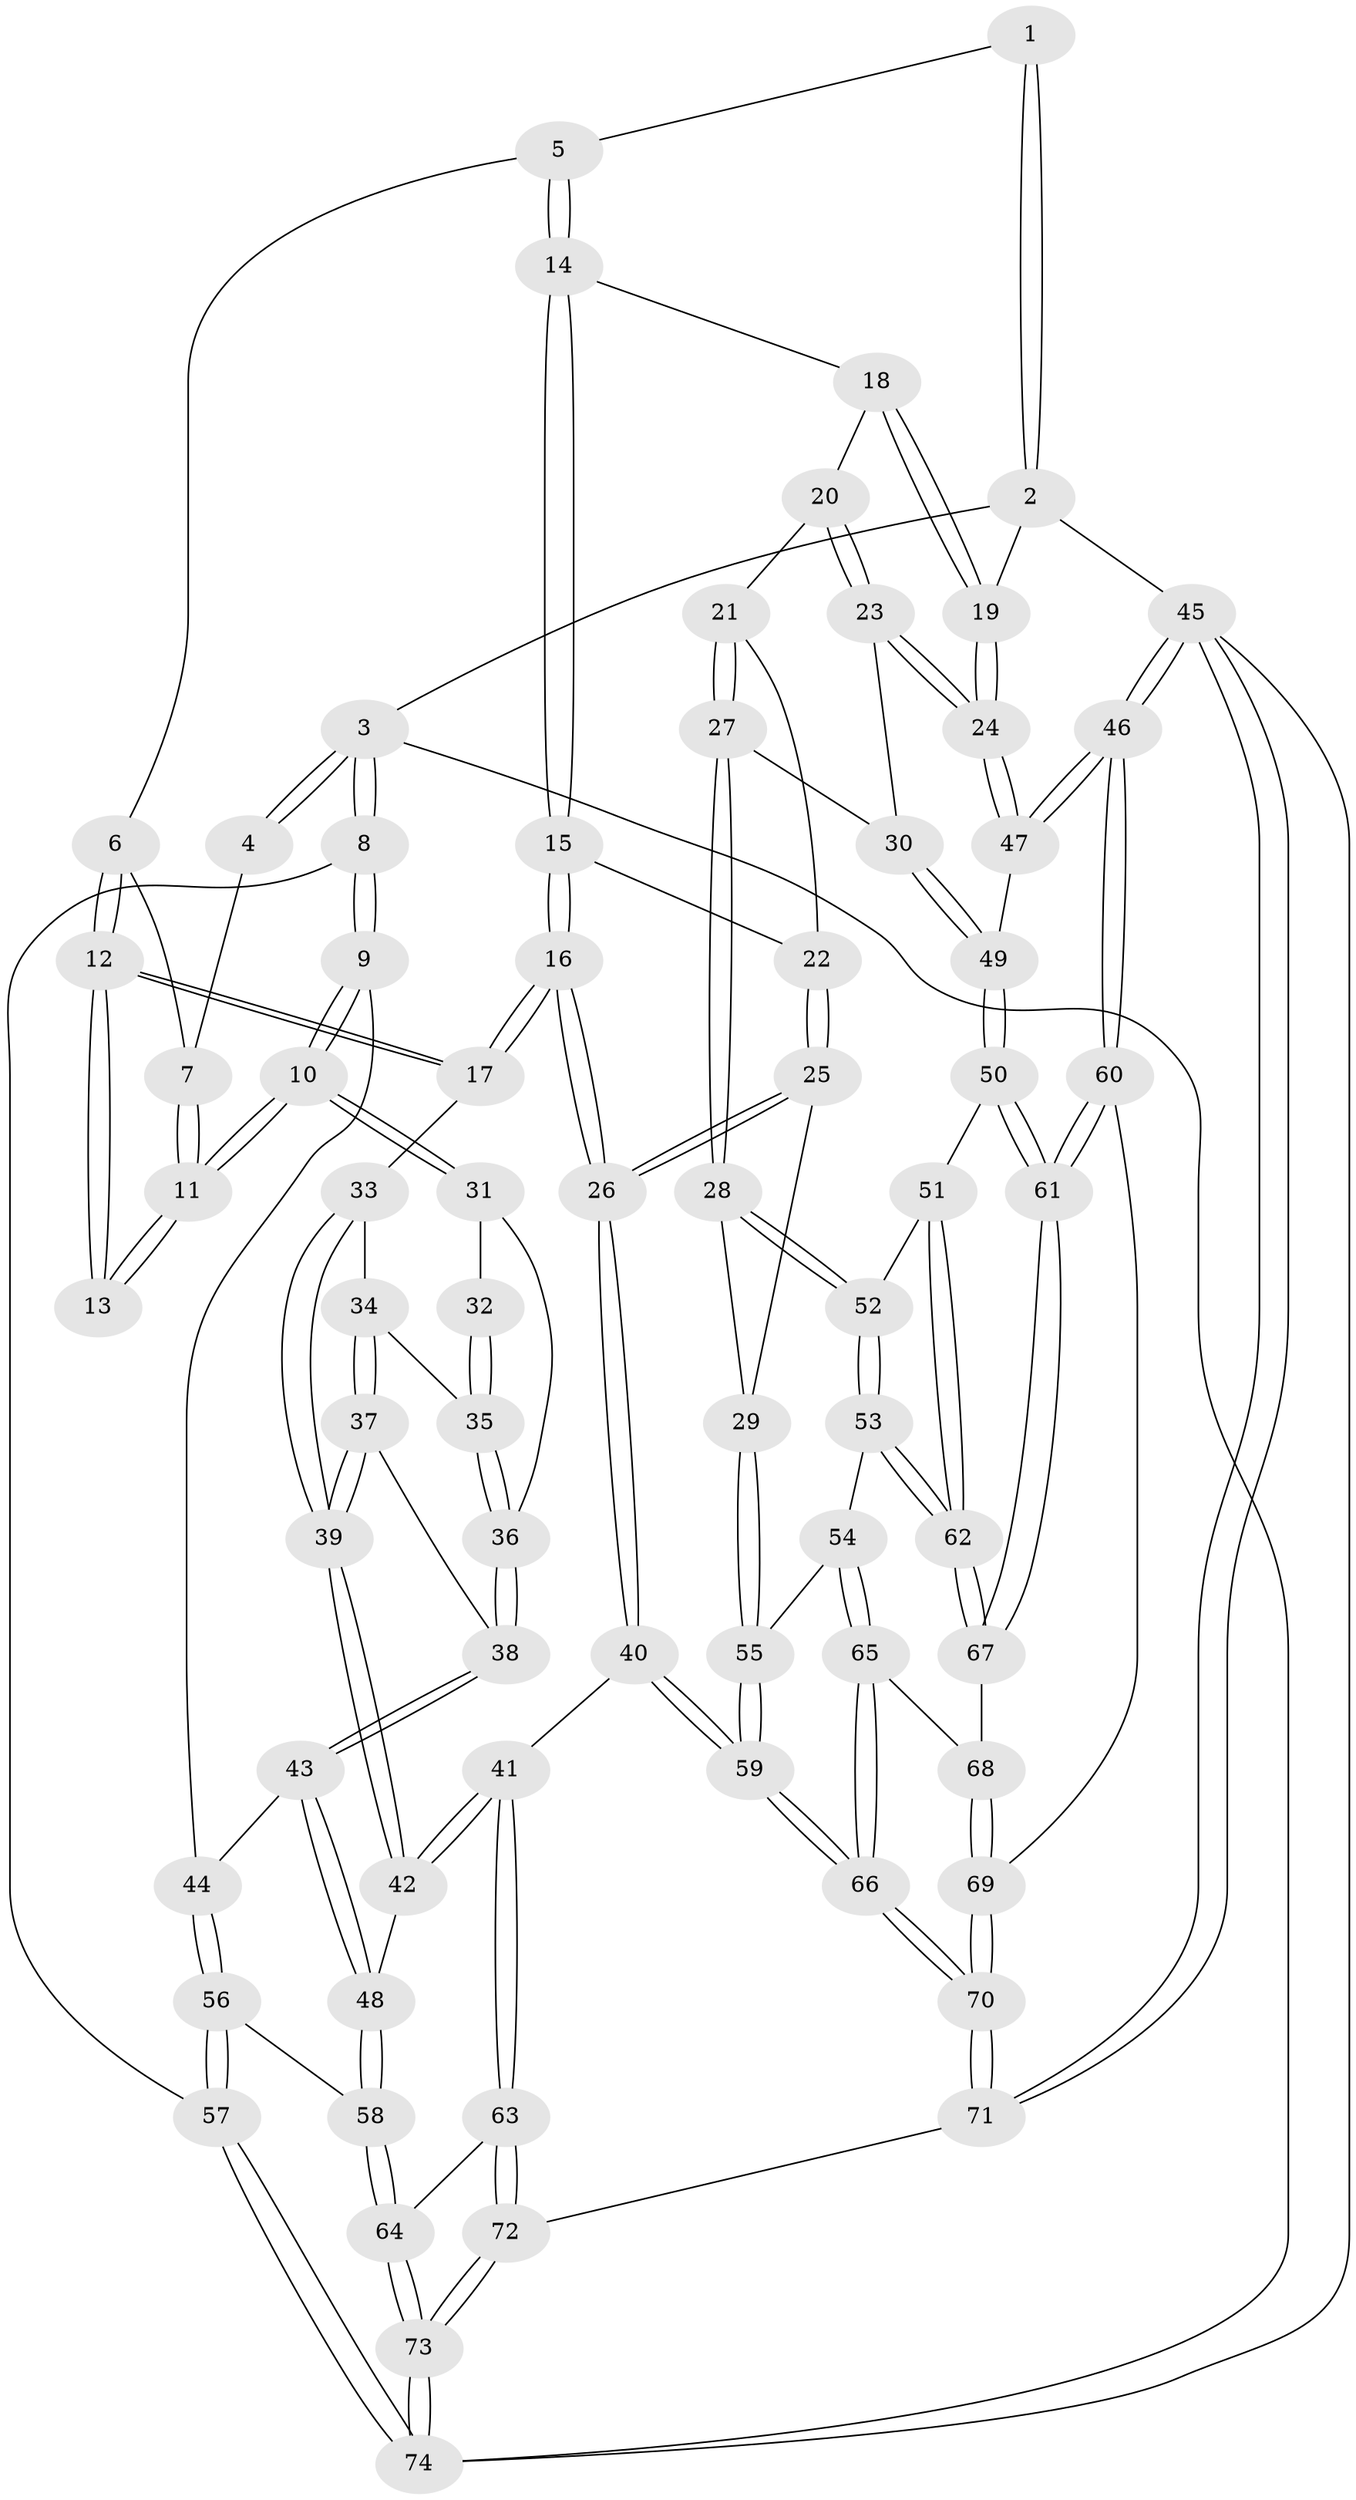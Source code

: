 // Generated by graph-tools (version 1.1) at 2025/38/03/09/25 02:38:48]
// undirected, 74 vertices, 182 edges
graph export_dot {
graph [start="1"]
  node [color=gray90,style=filled];
  1 [pos="+0.5129097835679514+0"];
  2 [pos="+1+0"];
  3 [pos="+0+0"];
  4 [pos="+0.27863328448354097+0"];
  5 [pos="+0.6010582114530157+0.20435692221282092"];
  6 [pos="+0.4603068297167864+0.26812888011204083"];
  7 [pos="+0.24959751756190904+0.12549287737555612"];
  8 [pos="+0+0.3721039407443203"];
  9 [pos="+0+0.3830371253458302"];
  10 [pos="+0.00559536962974087+0.36485374987048474"];
  11 [pos="+0.1874392646391422+0.26254339773685187"];
  12 [pos="+0.3837537342045074+0.39318672635981194"];
  13 [pos="+0.3374542247372433+0.3799570089667165"];
  14 [pos="+0.6083619256226941+0.21022898027879675"];
  15 [pos="+0.5683404775597123+0.38139765016198224"];
  16 [pos="+0.4783383456163294+0.47978303947798107"];
  17 [pos="+0.4302593237278973+0.4594767445992697"];
  18 [pos="+0.7515427090802418+0.24870274653599173"];
  19 [pos="+1+0"];
  20 [pos="+0.7708029006662545+0.3424136307195777"];
  21 [pos="+0.6619590673462313+0.42955145635616393"];
  22 [pos="+0.6515687918215145+0.43111437854598766"];
  23 [pos="+0.8468840712128993+0.46041109109733336"];
  24 [pos="+1+0.341693645887949"];
  25 [pos="+0.5523614150790345+0.5725040319599354"];
  26 [pos="+0.5436106621588674+0.571951382015166"];
  27 [pos="+0.721398659244935+0.5725173196021694"];
  28 [pos="+0.6993587418926628+0.5872444752877688"];
  29 [pos="+0.5921014107534401+0.5843407708057744"];
  30 [pos="+0.8255888733684476+0.5329448449667629"];
  31 [pos="+0.1580941736924034+0.48031827853007525"];
  32 [pos="+0.2990585841536761+0.4272514964760189"];
  33 [pos="+0.3671430984497172+0.5244952732580542"];
  34 [pos="+0.28606684395556436+0.5323091516906687"];
  35 [pos="+0.2553921597969193+0.5163830020018902"];
  36 [pos="+0.2003410273978051+0.5244497167413625"];
  37 [pos="+0.28712275141039006+0.5946099618980336"];
  38 [pos="+0.19889120736455276+0.5811804186979457"];
  39 [pos="+0.3404903949914117+0.6683145899873514"];
  40 [pos="+0.44236122209974876+0.7287321228948166"];
  41 [pos="+0.4017434428890964+0.7260826916024348"];
  42 [pos="+0.34208056968223277+0.6784533326634846"];
  43 [pos="+0.18832835490282346+0.6110313736927279"];
  44 [pos="+0.07767023853535139+0.6266615369444426"];
  45 [pos="+1+1"];
  46 [pos="+1+1"];
  47 [pos="+1+0.4443592633998421"];
  48 [pos="+0.22908051807845106+0.6862148101738706"];
  49 [pos="+0.8845596391841298+0.6173372761364295"];
  50 [pos="+0.9129825139349664+0.7064773145847246"];
  51 [pos="+0.8024382832557218+0.7211623001506041"];
  52 [pos="+0.7167290251942771+0.6870598343965546"];
  53 [pos="+0.6891887990304363+0.740313174104812"];
  54 [pos="+0.6765927120793985+0.7450142041090311"];
  55 [pos="+0.621196184598315+0.7099551367076667"];
  56 [pos="+0.07742276363436076+0.6767298677916023"];
  57 [pos="+0+0.8037565765044147"];
  58 [pos="+0.14085126384637137+0.7987190018482475"];
  59 [pos="+0.5015223073902085+0.8047717655193356"];
  60 [pos="+1+0.9092869786491876"];
  61 [pos="+1+0.883027458726875"];
  62 [pos="+0.7457954024689986+0.7994780426326584"];
  63 [pos="+0.2903074594761398+0.8505559194251943"];
  64 [pos="+0.13350771497689667+0.8634188067990693"];
  65 [pos="+0.6247217857921931+0.8092849142803032"];
  66 [pos="+0.5404469049960403+0.8794900325308788"];
  67 [pos="+0.7469742933392781+0.8042693580902082"];
  68 [pos="+0.7378982538856332+0.8205347319870341"];
  69 [pos="+0.7193741588771837+0.8940331708495132"];
  70 [pos="+0.5566588007446159+1"];
  71 [pos="+0.5325059773614776+1"];
  72 [pos="+0.5204015814963078+1"];
  73 [pos="+0+1"];
  74 [pos="+0+1"];
  1 -- 2;
  1 -- 2;
  1 -- 5;
  2 -- 3;
  2 -- 19;
  2 -- 45;
  3 -- 4;
  3 -- 4;
  3 -- 8;
  3 -- 8;
  3 -- 74;
  4 -- 7;
  5 -- 6;
  5 -- 14;
  5 -- 14;
  6 -- 7;
  6 -- 12;
  6 -- 12;
  7 -- 11;
  7 -- 11;
  8 -- 9;
  8 -- 9;
  8 -- 57;
  9 -- 10;
  9 -- 10;
  9 -- 44;
  10 -- 11;
  10 -- 11;
  10 -- 31;
  10 -- 31;
  11 -- 13;
  11 -- 13;
  12 -- 13;
  12 -- 13;
  12 -- 17;
  12 -- 17;
  14 -- 15;
  14 -- 15;
  14 -- 18;
  15 -- 16;
  15 -- 16;
  15 -- 22;
  16 -- 17;
  16 -- 17;
  16 -- 26;
  16 -- 26;
  17 -- 33;
  18 -- 19;
  18 -- 19;
  18 -- 20;
  19 -- 24;
  19 -- 24;
  20 -- 21;
  20 -- 23;
  20 -- 23;
  21 -- 22;
  21 -- 27;
  21 -- 27;
  22 -- 25;
  22 -- 25;
  23 -- 24;
  23 -- 24;
  23 -- 30;
  24 -- 47;
  24 -- 47;
  25 -- 26;
  25 -- 26;
  25 -- 29;
  26 -- 40;
  26 -- 40;
  27 -- 28;
  27 -- 28;
  27 -- 30;
  28 -- 29;
  28 -- 52;
  28 -- 52;
  29 -- 55;
  29 -- 55;
  30 -- 49;
  30 -- 49;
  31 -- 32;
  31 -- 36;
  32 -- 35;
  32 -- 35;
  33 -- 34;
  33 -- 39;
  33 -- 39;
  34 -- 35;
  34 -- 37;
  34 -- 37;
  35 -- 36;
  35 -- 36;
  36 -- 38;
  36 -- 38;
  37 -- 38;
  37 -- 39;
  37 -- 39;
  38 -- 43;
  38 -- 43;
  39 -- 42;
  39 -- 42;
  40 -- 41;
  40 -- 59;
  40 -- 59;
  41 -- 42;
  41 -- 42;
  41 -- 63;
  41 -- 63;
  42 -- 48;
  43 -- 44;
  43 -- 48;
  43 -- 48;
  44 -- 56;
  44 -- 56;
  45 -- 46;
  45 -- 46;
  45 -- 71;
  45 -- 71;
  45 -- 74;
  46 -- 47;
  46 -- 47;
  46 -- 60;
  46 -- 60;
  47 -- 49;
  48 -- 58;
  48 -- 58;
  49 -- 50;
  49 -- 50;
  50 -- 51;
  50 -- 61;
  50 -- 61;
  51 -- 52;
  51 -- 62;
  51 -- 62;
  52 -- 53;
  52 -- 53;
  53 -- 54;
  53 -- 62;
  53 -- 62;
  54 -- 55;
  54 -- 65;
  54 -- 65;
  55 -- 59;
  55 -- 59;
  56 -- 57;
  56 -- 57;
  56 -- 58;
  57 -- 74;
  57 -- 74;
  58 -- 64;
  58 -- 64;
  59 -- 66;
  59 -- 66;
  60 -- 61;
  60 -- 61;
  60 -- 69;
  61 -- 67;
  61 -- 67;
  62 -- 67;
  62 -- 67;
  63 -- 64;
  63 -- 72;
  63 -- 72;
  64 -- 73;
  64 -- 73;
  65 -- 66;
  65 -- 66;
  65 -- 68;
  66 -- 70;
  66 -- 70;
  67 -- 68;
  68 -- 69;
  68 -- 69;
  69 -- 70;
  69 -- 70;
  70 -- 71;
  70 -- 71;
  71 -- 72;
  72 -- 73;
  72 -- 73;
  73 -- 74;
  73 -- 74;
}
